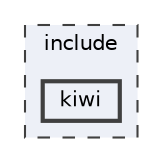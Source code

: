 digraph "include/kiwi"
{
 // LATEX_PDF_SIZE
  bgcolor="transparent";
  edge [fontname=Helvetica,fontsize=10,labelfontname=Helvetica,labelfontsize=10];
  node [fontname=Helvetica,fontsize=10,shape=box,height=0.2,width=0.4];
  compound=true
  subgraph clusterdir_d44c64559bbebec7f509842c48db8b23 {
    graph [ bgcolor="#edf0f7", pencolor="grey25", label="include", fontname=Helvetica,fontsize=10 style="filled,dashed", URL="dir_d44c64559bbebec7f509842c48db8b23.html",tooltip=""]
  dir_602883e5d098af516ca12f13d12399cf [label="kiwi", fillcolor="#edf0f7", color="grey25", style="filled,bold", URL="dir_602883e5d098af516ca12f13d12399cf.html",tooltip=""];
  }
}
